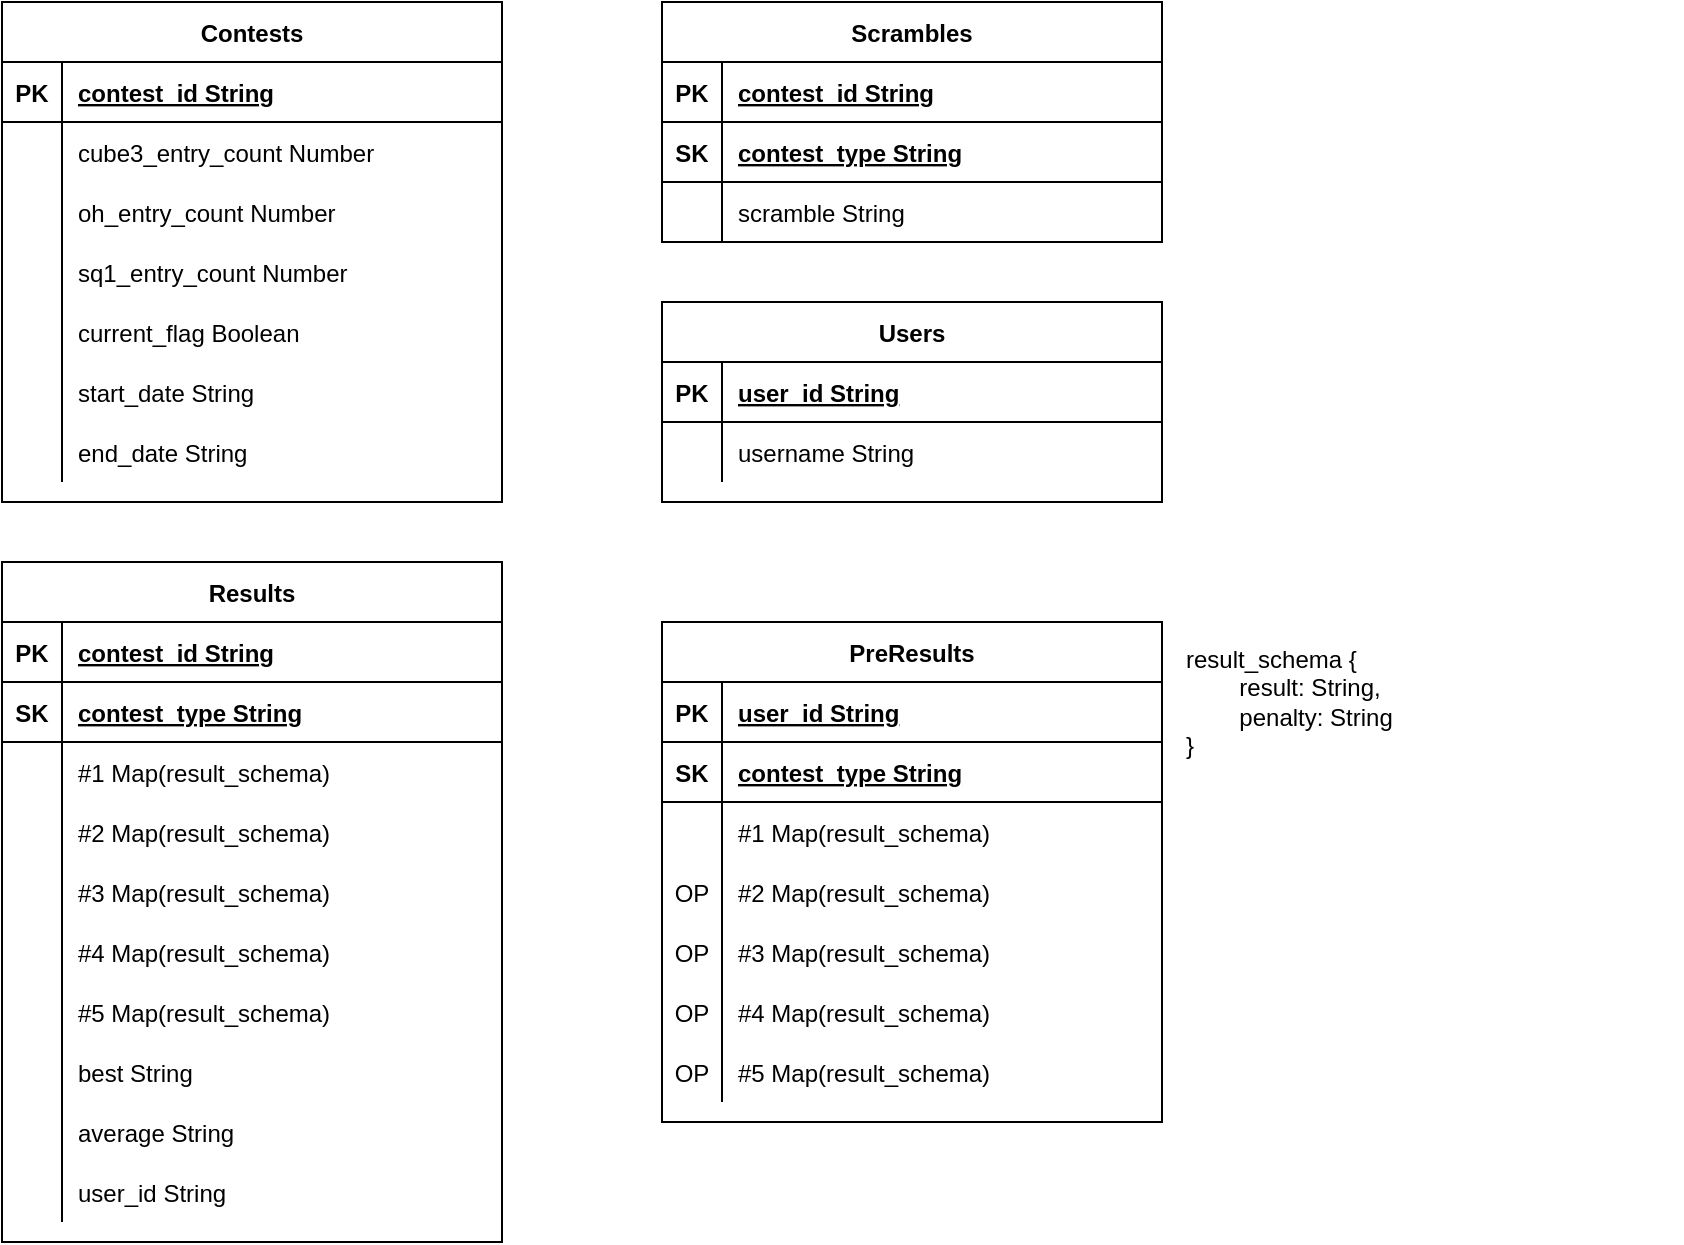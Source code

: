 <mxfile version="14.9.6" type="device"><diagram id="R2lEEEUBdFMjLlhIrx00" name="Page-1"><mxGraphModel dx="857" dy="642" grid="1" gridSize="10" guides="1" tooltips="1" connect="1" arrows="1" fold="1" page="1" pageScale="1" pageWidth="850" pageHeight="1100" math="0" shadow="0" extFonts="Permanent Marker^https://fonts.googleapis.com/css?family=Permanent+Marker"><root><mxCell id="0"/><mxCell id="1" parent="0"/><mxCell id="C-vyLk0tnHw3VtMMgP7b-2" value="Scrambles" style="shape=table;startSize=30;container=1;collapsible=1;childLayout=tableLayout;fixedRows=1;rowLines=0;fontStyle=1;align=center;resizeLast=1;" parent="1" vertex="1"><mxGeometry x="450" y="120" width="250" height="120" as="geometry"/></mxCell><mxCell id="C-vyLk0tnHw3VtMMgP7b-3" value="" style="shape=partialRectangle;collapsible=0;dropTarget=0;pointerEvents=0;fillColor=none;points=[[0,0.5],[1,0.5]];portConstraint=eastwest;top=0;left=0;right=0;bottom=1;" parent="C-vyLk0tnHw3VtMMgP7b-2" vertex="1"><mxGeometry y="30" width="250" height="30" as="geometry"/></mxCell><mxCell id="C-vyLk0tnHw3VtMMgP7b-4" value="PK" style="shape=partialRectangle;overflow=hidden;connectable=0;fillColor=none;top=0;left=0;bottom=0;right=0;fontStyle=1;" parent="C-vyLk0tnHw3VtMMgP7b-3" vertex="1"><mxGeometry width="30" height="30" as="geometry"/></mxCell><mxCell id="C-vyLk0tnHw3VtMMgP7b-5" value="contest_id String" style="shape=partialRectangle;overflow=hidden;connectable=0;fillColor=none;top=0;left=0;bottom=0;right=0;align=left;spacingLeft=6;fontStyle=5;" parent="C-vyLk0tnHw3VtMMgP7b-3" vertex="1"><mxGeometry x="30" width="220" height="30" as="geometry"/></mxCell><mxCell id="5F1so2sVHpjkK_AZKTsR-31" value="" style="shape=partialRectangle;collapsible=0;dropTarget=0;pointerEvents=0;fillColor=none;points=[[0,0.5],[1,0.5]];portConstraint=eastwest;top=0;left=0;right=0;bottom=1;" vertex="1" parent="C-vyLk0tnHw3VtMMgP7b-2"><mxGeometry y="60" width="250" height="30" as="geometry"/></mxCell><mxCell id="5F1so2sVHpjkK_AZKTsR-32" value="SK" style="shape=partialRectangle;overflow=hidden;connectable=0;fillColor=none;top=0;left=0;bottom=0;right=0;fontStyle=1;" vertex="1" parent="5F1so2sVHpjkK_AZKTsR-31"><mxGeometry width="30" height="30" as="geometry"/></mxCell><mxCell id="5F1so2sVHpjkK_AZKTsR-33" value="contest_type String" style="shape=partialRectangle;overflow=hidden;connectable=0;fillColor=none;top=0;left=0;bottom=0;right=0;align=left;spacingLeft=6;fontStyle=5;" vertex="1" parent="5F1so2sVHpjkK_AZKTsR-31"><mxGeometry x="30" width="220" height="30" as="geometry"/></mxCell><mxCell id="C-vyLk0tnHw3VtMMgP7b-6" value="" style="shape=partialRectangle;collapsible=0;dropTarget=0;pointerEvents=0;fillColor=none;points=[[0,0.5],[1,0.5]];portConstraint=eastwest;top=0;left=0;right=0;bottom=0;" parent="C-vyLk0tnHw3VtMMgP7b-2" vertex="1"><mxGeometry y="90" width="250" height="30" as="geometry"/></mxCell><mxCell id="C-vyLk0tnHw3VtMMgP7b-7" value="" style="shape=partialRectangle;overflow=hidden;connectable=0;fillColor=none;top=0;left=0;bottom=0;right=0;" parent="C-vyLk0tnHw3VtMMgP7b-6" vertex="1"><mxGeometry width="30" height="30" as="geometry"/></mxCell><mxCell id="C-vyLk0tnHw3VtMMgP7b-8" value="scramble String" style="shape=partialRectangle;overflow=hidden;connectable=0;fillColor=none;top=0;left=0;bottom=0;right=0;align=left;spacingLeft=6;" parent="C-vyLk0tnHw3VtMMgP7b-6" vertex="1"><mxGeometry x="30" width="220" height="30" as="geometry"/></mxCell><mxCell id="C-vyLk0tnHw3VtMMgP7b-13" value="Users" style="shape=table;startSize=30;container=1;collapsible=1;childLayout=tableLayout;fixedRows=1;rowLines=0;fontStyle=1;align=center;resizeLast=1;" parent="1" vertex="1"><mxGeometry x="450" y="270" width="250" height="100" as="geometry"/></mxCell><mxCell id="C-vyLk0tnHw3VtMMgP7b-14" value="" style="shape=partialRectangle;collapsible=0;dropTarget=0;pointerEvents=0;fillColor=none;points=[[0,0.5],[1,0.5]];portConstraint=eastwest;top=0;left=0;right=0;bottom=1;" parent="C-vyLk0tnHw3VtMMgP7b-13" vertex="1"><mxGeometry y="30" width="250" height="30" as="geometry"/></mxCell><mxCell id="C-vyLk0tnHw3VtMMgP7b-15" value="PK" style="shape=partialRectangle;overflow=hidden;connectable=0;fillColor=none;top=0;left=0;bottom=0;right=0;fontStyle=1;" parent="C-vyLk0tnHw3VtMMgP7b-14" vertex="1"><mxGeometry width="30" height="30" as="geometry"/></mxCell><mxCell id="C-vyLk0tnHw3VtMMgP7b-16" value="user_id String" style="shape=partialRectangle;overflow=hidden;connectable=0;fillColor=none;top=0;left=0;bottom=0;right=0;align=left;spacingLeft=6;fontStyle=5;" parent="C-vyLk0tnHw3VtMMgP7b-14" vertex="1"><mxGeometry x="30" width="220" height="30" as="geometry"/></mxCell><mxCell id="C-vyLk0tnHw3VtMMgP7b-17" value="" style="shape=partialRectangle;collapsible=0;dropTarget=0;pointerEvents=0;fillColor=none;points=[[0,0.5],[1,0.5]];portConstraint=eastwest;top=0;left=0;right=0;bottom=0;" parent="C-vyLk0tnHw3VtMMgP7b-13" vertex="1"><mxGeometry y="60" width="250" height="30" as="geometry"/></mxCell><mxCell id="C-vyLk0tnHw3VtMMgP7b-18" value="" style="shape=partialRectangle;overflow=hidden;connectable=0;fillColor=none;top=0;left=0;bottom=0;right=0;" parent="C-vyLk0tnHw3VtMMgP7b-17" vertex="1"><mxGeometry width="30" height="30" as="geometry"/></mxCell><mxCell id="C-vyLk0tnHw3VtMMgP7b-19" value="username String" style="shape=partialRectangle;overflow=hidden;connectable=0;fillColor=none;top=0;left=0;bottom=0;right=0;align=left;spacingLeft=6;" parent="C-vyLk0tnHw3VtMMgP7b-17" vertex="1"><mxGeometry x="30" width="220" height="30" as="geometry"/></mxCell><mxCell id="C-vyLk0tnHw3VtMMgP7b-23" value="Contests" style="shape=table;startSize=30;container=1;collapsible=1;childLayout=tableLayout;fixedRows=1;rowLines=0;fontStyle=1;align=center;resizeLast=1;" parent="1" vertex="1"><mxGeometry x="120" y="120" width="250" height="250" as="geometry"/></mxCell><mxCell id="C-vyLk0tnHw3VtMMgP7b-24" value="" style="shape=partialRectangle;collapsible=0;dropTarget=0;pointerEvents=0;fillColor=none;points=[[0,0.5],[1,0.5]];portConstraint=eastwest;top=0;left=0;right=0;bottom=1;" parent="C-vyLk0tnHw3VtMMgP7b-23" vertex="1"><mxGeometry y="30" width="250" height="30" as="geometry"/></mxCell><mxCell id="C-vyLk0tnHw3VtMMgP7b-25" value="PK" style="shape=partialRectangle;overflow=hidden;connectable=0;fillColor=none;top=0;left=0;bottom=0;right=0;fontStyle=1;" parent="C-vyLk0tnHw3VtMMgP7b-24" vertex="1"><mxGeometry width="30" height="30" as="geometry"/></mxCell><mxCell id="C-vyLk0tnHw3VtMMgP7b-26" value="contest_id String" style="shape=partialRectangle;overflow=hidden;connectable=0;fillColor=none;top=0;left=0;bottom=0;right=0;align=left;spacingLeft=6;fontStyle=5;" parent="C-vyLk0tnHw3VtMMgP7b-24" vertex="1"><mxGeometry x="30" width="220" height="30" as="geometry"/></mxCell><mxCell id="C-vyLk0tnHw3VtMMgP7b-27" value="" style="shape=partialRectangle;collapsible=0;dropTarget=0;pointerEvents=0;fillColor=none;points=[[0,0.5],[1,0.5]];portConstraint=eastwest;top=0;left=0;right=0;bottom=0;" parent="C-vyLk0tnHw3VtMMgP7b-23" vertex="1"><mxGeometry y="60" width="250" height="30" as="geometry"/></mxCell><mxCell id="C-vyLk0tnHw3VtMMgP7b-28" value="" style="shape=partialRectangle;overflow=hidden;connectable=0;fillColor=none;top=0;left=0;bottom=0;right=0;" parent="C-vyLk0tnHw3VtMMgP7b-27" vertex="1"><mxGeometry width="30" height="30" as="geometry"/></mxCell><mxCell id="C-vyLk0tnHw3VtMMgP7b-29" value="cube3_entry_count Number" style="shape=partialRectangle;overflow=hidden;connectable=0;fillColor=none;top=0;left=0;bottom=0;right=0;align=left;spacingLeft=6;" parent="C-vyLk0tnHw3VtMMgP7b-27" vertex="1"><mxGeometry x="30" width="220" height="30" as="geometry"/></mxCell><mxCell id="5F1so2sVHpjkK_AZKTsR-3" value="" style="shape=partialRectangle;collapsible=0;dropTarget=0;pointerEvents=0;fillColor=none;points=[[0,0.5],[1,0.5]];portConstraint=eastwest;top=0;left=0;right=0;bottom=0;" vertex="1" parent="C-vyLk0tnHw3VtMMgP7b-23"><mxGeometry y="90" width="250" height="30" as="geometry"/></mxCell><mxCell id="5F1so2sVHpjkK_AZKTsR-4" value="" style="shape=partialRectangle;overflow=hidden;connectable=0;fillColor=none;top=0;left=0;bottom=0;right=0;" vertex="1" parent="5F1so2sVHpjkK_AZKTsR-3"><mxGeometry width="30" height="30" as="geometry"/></mxCell><mxCell id="5F1so2sVHpjkK_AZKTsR-5" value="oh_entry_count Number" style="shape=partialRectangle;overflow=hidden;connectable=0;fillColor=none;top=0;left=0;bottom=0;right=0;align=left;spacingLeft=6;" vertex="1" parent="5F1so2sVHpjkK_AZKTsR-3"><mxGeometry x="30" width="220" height="30" as="geometry"/></mxCell><mxCell id="5F1so2sVHpjkK_AZKTsR-6" value="" style="shape=partialRectangle;collapsible=0;dropTarget=0;pointerEvents=0;fillColor=none;points=[[0,0.5],[1,0.5]];portConstraint=eastwest;top=0;left=0;right=0;bottom=0;" vertex="1" parent="C-vyLk0tnHw3VtMMgP7b-23"><mxGeometry y="120" width="250" height="30" as="geometry"/></mxCell><mxCell id="5F1so2sVHpjkK_AZKTsR-7" value="" style="shape=partialRectangle;overflow=hidden;connectable=0;fillColor=none;top=0;left=0;bottom=0;right=0;" vertex="1" parent="5F1so2sVHpjkK_AZKTsR-6"><mxGeometry width="30" height="30" as="geometry"/></mxCell><mxCell id="5F1so2sVHpjkK_AZKTsR-8" value="sq1_entry_count Number" style="shape=partialRectangle;overflow=hidden;connectable=0;fillColor=none;top=0;left=0;bottom=0;right=0;align=left;spacingLeft=6;" vertex="1" parent="5F1so2sVHpjkK_AZKTsR-6"><mxGeometry x="30" width="220" height="30" as="geometry"/></mxCell><mxCell id="5F1so2sVHpjkK_AZKTsR-9" value="" style="shape=partialRectangle;collapsible=0;dropTarget=0;pointerEvents=0;fillColor=none;points=[[0,0.5],[1,0.5]];portConstraint=eastwest;top=0;left=0;right=0;bottom=0;" vertex="1" parent="C-vyLk0tnHw3VtMMgP7b-23"><mxGeometry y="150" width="250" height="30" as="geometry"/></mxCell><mxCell id="5F1so2sVHpjkK_AZKTsR-10" value="" style="shape=partialRectangle;overflow=hidden;connectable=0;fillColor=none;top=0;left=0;bottom=0;right=0;" vertex="1" parent="5F1so2sVHpjkK_AZKTsR-9"><mxGeometry width="30" height="30" as="geometry"/></mxCell><mxCell id="5F1so2sVHpjkK_AZKTsR-11" value="current_flag Boolean" style="shape=partialRectangle;overflow=hidden;connectable=0;fillColor=none;top=0;left=0;bottom=0;right=0;align=left;spacingLeft=6;" vertex="1" parent="5F1so2sVHpjkK_AZKTsR-9"><mxGeometry x="30" width="220" height="30" as="geometry"/></mxCell><mxCell id="5F1so2sVHpjkK_AZKTsR-12" value="" style="shape=partialRectangle;collapsible=0;dropTarget=0;pointerEvents=0;fillColor=none;points=[[0,0.5],[1,0.5]];portConstraint=eastwest;top=0;left=0;right=0;bottom=0;" vertex="1" parent="C-vyLk0tnHw3VtMMgP7b-23"><mxGeometry y="180" width="250" height="30" as="geometry"/></mxCell><mxCell id="5F1so2sVHpjkK_AZKTsR-13" value="" style="shape=partialRectangle;overflow=hidden;connectable=0;fillColor=none;top=0;left=0;bottom=0;right=0;" vertex="1" parent="5F1so2sVHpjkK_AZKTsR-12"><mxGeometry width="30" height="30" as="geometry"/></mxCell><mxCell id="5F1so2sVHpjkK_AZKTsR-14" value="start_date String" style="shape=partialRectangle;overflow=hidden;connectable=0;fillColor=none;top=0;left=0;bottom=0;right=0;align=left;spacingLeft=6;" vertex="1" parent="5F1so2sVHpjkK_AZKTsR-12"><mxGeometry x="30" width="220" height="30" as="geometry"/></mxCell><mxCell id="5F1so2sVHpjkK_AZKTsR-15" value="" style="shape=partialRectangle;collapsible=0;dropTarget=0;pointerEvents=0;fillColor=none;points=[[0,0.5],[1,0.5]];portConstraint=eastwest;top=0;left=0;right=0;bottom=0;" vertex="1" parent="C-vyLk0tnHw3VtMMgP7b-23"><mxGeometry y="210" width="250" height="30" as="geometry"/></mxCell><mxCell id="5F1so2sVHpjkK_AZKTsR-16" value="" style="shape=partialRectangle;overflow=hidden;connectable=0;fillColor=none;top=0;left=0;bottom=0;right=0;" vertex="1" parent="5F1so2sVHpjkK_AZKTsR-15"><mxGeometry width="30" height="30" as="geometry"/></mxCell><mxCell id="5F1so2sVHpjkK_AZKTsR-17" value="end_date String" style="shape=partialRectangle;overflow=hidden;connectable=0;fillColor=none;top=0;left=0;bottom=0;right=0;align=left;spacingLeft=6;" vertex="1" parent="5F1so2sVHpjkK_AZKTsR-15"><mxGeometry x="30" width="220" height="30" as="geometry"/></mxCell><mxCell id="5F1so2sVHpjkK_AZKTsR-37" value="PreResults" style="shape=table;startSize=30;container=1;collapsible=1;childLayout=tableLayout;fixedRows=1;rowLines=0;fontStyle=1;align=center;resizeLast=1;" vertex="1" parent="1"><mxGeometry x="450" y="430" width="250" height="250" as="geometry"/></mxCell><mxCell id="5F1so2sVHpjkK_AZKTsR-38" value="" style="shape=partialRectangle;collapsible=0;dropTarget=0;pointerEvents=0;fillColor=none;points=[[0,0.5],[1,0.5]];portConstraint=eastwest;top=0;left=0;right=0;bottom=1;" vertex="1" parent="5F1so2sVHpjkK_AZKTsR-37"><mxGeometry y="30" width="250" height="30" as="geometry"/></mxCell><mxCell id="5F1so2sVHpjkK_AZKTsR-39" value="PK" style="shape=partialRectangle;overflow=hidden;connectable=0;fillColor=none;top=0;left=0;bottom=0;right=0;fontStyle=1;" vertex="1" parent="5F1so2sVHpjkK_AZKTsR-38"><mxGeometry width="30" height="30" as="geometry"/></mxCell><mxCell id="5F1so2sVHpjkK_AZKTsR-40" value="user_id String" style="shape=partialRectangle;overflow=hidden;connectable=0;fillColor=none;top=0;left=0;bottom=0;right=0;align=left;spacingLeft=6;fontStyle=5;" vertex="1" parent="5F1so2sVHpjkK_AZKTsR-38"><mxGeometry x="30" width="220" height="30" as="geometry"/></mxCell><mxCell id="5F1so2sVHpjkK_AZKTsR-47" value="" style="shape=partialRectangle;collapsible=0;dropTarget=0;pointerEvents=0;fillColor=none;points=[[0,0.5],[1,0.5]];portConstraint=eastwest;top=0;left=0;right=0;bottom=1;" vertex="1" parent="5F1so2sVHpjkK_AZKTsR-37"><mxGeometry y="60" width="250" height="30" as="geometry"/></mxCell><mxCell id="5F1so2sVHpjkK_AZKTsR-48" value="SK" style="shape=partialRectangle;overflow=hidden;connectable=0;fillColor=none;top=0;left=0;bottom=0;right=0;fontStyle=1;" vertex="1" parent="5F1so2sVHpjkK_AZKTsR-47"><mxGeometry width="30" height="30" as="geometry"/></mxCell><mxCell id="5F1so2sVHpjkK_AZKTsR-49" value="contest_type String" style="shape=partialRectangle;overflow=hidden;connectable=0;fillColor=none;top=0;left=0;bottom=0;right=0;align=left;spacingLeft=6;fontStyle=5;" vertex="1" parent="5F1so2sVHpjkK_AZKTsR-47"><mxGeometry x="30" width="220" height="30" as="geometry"/></mxCell><mxCell id="5F1so2sVHpjkK_AZKTsR-41" value="" style="shape=partialRectangle;collapsible=0;dropTarget=0;pointerEvents=0;fillColor=none;points=[[0,0.5],[1,0.5]];portConstraint=eastwest;top=0;left=0;right=0;bottom=0;" vertex="1" parent="5F1so2sVHpjkK_AZKTsR-37"><mxGeometry y="90" width="250" height="30" as="geometry"/></mxCell><mxCell id="5F1so2sVHpjkK_AZKTsR-42" value="" style="shape=partialRectangle;overflow=hidden;connectable=0;fillColor=none;top=0;left=0;bottom=0;right=0;" vertex="1" parent="5F1so2sVHpjkK_AZKTsR-41"><mxGeometry width="30" height="30" as="geometry"/></mxCell><mxCell id="5F1so2sVHpjkK_AZKTsR-43" value="#1 Map(result_schema)" style="shape=partialRectangle;overflow=hidden;connectable=0;fillColor=none;top=0;left=0;bottom=0;right=0;align=left;spacingLeft=6;" vertex="1" parent="5F1so2sVHpjkK_AZKTsR-41"><mxGeometry x="30" width="220" height="30" as="geometry"/></mxCell><mxCell id="5F1so2sVHpjkK_AZKTsR-44" value="" style="shape=partialRectangle;collapsible=0;dropTarget=0;pointerEvents=0;fillColor=none;points=[[0,0.5],[1,0.5]];portConstraint=eastwest;top=0;left=0;right=0;bottom=0;" vertex="1" parent="5F1so2sVHpjkK_AZKTsR-37"><mxGeometry y="120" width="250" height="30" as="geometry"/></mxCell><mxCell id="5F1so2sVHpjkK_AZKTsR-45" value="OP" style="shape=partialRectangle;overflow=hidden;connectable=0;fillColor=none;top=0;left=0;bottom=0;right=0;" vertex="1" parent="5F1so2sVHpjkK_AZKTsR-44"><mxGeometry width="30" height="30" as="geometry"/></mxCell><mxCell id="5F1so2sVHpjkK_AZKTsR-46" value="#2 Map(result_schema)" style="shape=partialRectangle;overflow=hidden;connectable=0;fillColor=none;top=0;left=0;bottom=0;right=0;align=left;spacingLeft=6;" vertex="1" parent="5F1so2sVHpjkK_AZKTsR-44"><mxGeometry x="30" width="220" height="30" as="geometry"/></mxCell><mxCell id="5F1so2sVHpjkK_AZKTsR-51" value="" style="shape=partialRectangle;collapsible=0;dropTarget=0;pointerEvents=0;fillColor=none;points=[[0,0.5],[1,0.5]];portConstraint=eastwest;top=0;left=0;right=0;bottom=0;" vertex="1" parent="5F1so2sVHpjkK_AZKTsR-37"><mxGeometry y="150" width="250" height="30" as="geometry"/></mxCell><mxCell id="5F1so2sVHpjkK_AZKTsR-52" value="OP" style="shape=partialRectangle;overflow=hidden;connectable=0;fillColor=none;top=0;left=0;bottom=0;right=0;" vertex="1" parent="5F1so2sVHpjkK_AZKTsR-51"><mxGeometry width="30" height="30" as="geometry"/></mxCell><mxCell id="5F1so2sVHpjkK_AZKTsR-53" value="#3 Map(result_schema)" style="shape=partialRectangle;overflow=hidden;connectable=0;fillColor=none;top=0;left=0;bottom=0;right=0;align=left;spacingLeft=6;" vertex="1" parent="5F1so2sVHpjkK_AZKTsR-51"><mxGeometry x="30" width="220" height="30" as="geometry"/></mxCell><mxCell id="5F1so2sVHpjkK_AZKTsR-54" value="" style="shape=partialRectangle;collapsible=0;dropTarget=0;pointerEvents=0;fillColor=none;points=[[0,0.5],[1,0.5]];portConstraint=eastwest;top=0;left=0;right=0;bottom=0;" vertex="1" parent="5F1so2sVHpjkK_AZKTsR-37"><mxGeometry y="180" width="250" height="30" as="geometry"/></mxCell><mxCell id="5F1so2sVHpjkK_AZKTsR-55" value="OP" style="shape=partialRectangle;overflow=hidden;connectable=0;fillColor=none;top=0;left=0;bottom=0;right=0;" vertex="1" parent="5F1so2sVHpjkK_AZKTsR-54"><mxGeometry width="30" height="30" as="geometry"/></mxCell><mxCell id="5F1so2sVHpjkK_AZKTsR-56" value="#4 Map(result_schema)" style="shape=partialRectangle;overflow=hidden;connectable=0;fillColor=none;top=0;left=0;bottom=0;right=0;align=left;spacingLeft=6;" vertex="1" parent="5F1so2sVHpjkK_AZKTsR-54"><mxGeometry x="30" width="220" height="30" as="geometry"/></mxCell><mxCell id="5F1so2sVHpjkK_AZKTsR-57" value="" style="shape=partialRectangle;collapsible=0;dropTarget=0;pointerEvents=0;fillColor=none;points=[[0,0.5],[1,0.5]];portConstraint=eastwest;top=0;left=0;right=0;bottom=0;" vertex="1" parent="5F1so2sVHpjkK_AZKTsR-37"><mxGeometry y="210" width="250" height="30" as="geometry"/></mxCell><mxCell id="5F1so2sVHpjkK_AZKTsR-58" value="OP" style="shape=partialRectangle;overflow=hidden;connectable=0;fillColor=none;top=0;left=0;bottom=0;right=0;" vertex="1" parent="5F1so2sVHpjkK_AZKTsR-57"><mxGeometry width="30" height="30" as="geometry"/></mxCell><mxCell id="5F1so2sVHpjkK_AZKTsR-59" value="#5 Map(result_schema)" style="shape=partialRectangle;overflow=hidden;connectable=0;fillColor=none;top=0;left=0;bottom=0;right=0;align=left;spacingLeft=6;" vertex="1" parent="5F1so2sVHpjkK_AZKTsR-57"><mxGeometry x="30" width="220" height="30" as="geometry"/></mxCell><mxCell id="5F1so2sVHpjkK_AZKTsR-50" value="result_schema {&lt;br&gt;&lt;span style=&quot;white-space: pre&quot;&gt;&#9;&lt;/span&gt;result: String,&lt;br&gt;&lt;span style=&quot;white-space: pre&quot;&gt;&#9;&lt;/span&gt;penalty: String&lt;br&gt;}" style="text;html=1;strokeColor=none;fillColor=none;align=left;verticalAlign=middle;whiteSpace=wrap;rounded=0;" vertex="1" parent="1"><mxGeometry x="710" y="430" width="250" height="80" as="geometry"/></mxCell><mxCell id="5F1so2sVHpjkK_AZKTsR-60" value="Results" style="shape=table;startSize=30;container=1;collapsible=1;childLayout=tableLayout;fixedRows=1;rowLines=0;fontStyle=1;align=center;resizeLast=1;" vertex="1" parent="1"><mxGeometry x="120" y="400" width="250" height="340" as="geometry"/></mxCell><mxCell id="5F1so2sVHpjkK_AZKTsR-61" value="" style="shape=partialRectangle;collapsible=0;dropTarget=0;pointerEvents=0;fillColor=none;points=[[0,0.5],[1,0.5]];portConstraint=eastwest;top=0;left=0;right=0;bottom=1;" vertex="1" parent="5F1so2sVHpjkK_AZKTsR-60"><mxGeometry y="30" width="250" height="30" as="geometry"/></mxCell><mxCell id="5F1so2sVHpjkK_AZKTsR-62" value="PK" style="shape=partialRectangle;overflow=hidden;connectable=0;fillColor=none;top=0;left=0;bottom=0;right=0;fontStyle=1;" vertex="1" parent="5F1so2sVHpjkK_AZKTsR-61"><mxGeometry width="30" height="30" as="geometry"/></mxCell><mxCell id="5F1so2sVHpjkK_AZKTsR-63" value="contest_id String" style="shape=partialRectangle;overflow=hidden;connectable=0;fillColor=none;top=0;left=0;bottom=0;right=0;align=left;spacingLeft=6;fontStyle=5;" vertex="1" parent="5F1so2sVHpjkK_AZKTsR-61"><mxGeometry x="30" width="220" height="30" as="geometry"/></mxCell><mxCell id="5F1so2sVHpjkK_AZKTsR-64" value="" style="shape=partialRectangle;collapsible=0;dropTarget=0;pointerEvents=0;fillColor=none;points=[[0,0.5],[1,0.5]];portConstraint=eastwest;top=0;left=0;right=0;bottom=1;" vertex="1" parent="5F1so2sVHpjkK_AZKTsR-60"><mxGeometry y="60" width="250" height="30" as="geometry"/></mxCell><mxCell id="5F1so2sVHpjkK_AZKTsR-65" value="SK" style="shape=partialRectangle;overflow=hidden;connectable=0;fillColor=none;top=0;left=0;bottom=0;right=0;fontStyle=1;" vertex="1" parent="5F1so2sVHpjkK_AZKTsR-64"><mxGeometry width="30" height="30" as="geometry"/></mxCell><mxCell id="5F1so2sVHpjkK_AZKTsR-66" value="contest_type String" style="shape=partialRectangle;overflow=hidden;connectable=0;fillColor=none;top=0;left=0;bottom=0;right=0;align=left;spacingLeft=6;fontStyle=5;" vertex="1" parent="5F1so2sVHpjkK_AZKTsR-64"><mxGeometry x="30" width="220" height="30" as="geometry"/></mxCell><mxCell id="5F1so2sVHpjkK_AZKTsR-67" value="" style="shape=partialRectangle;collapsible=0;dropTarget=0;pointerEvents=0;fillColor=none;points=[[0,0.5],[1,0.5]];portConstraint=eastwest;top=0;left=0;right=0;bottom=0;" vertex="1" parent="5F1so2sVHpjkK_AZKTsR-60"><mxGeometry y="90" width="250" height="30" as="geometry"/></mxCell><mxCell id="5F1so2sVHpjkK_AZKTsR-68" value="" style="shape=partialRectangle;overflow=hidden;connectable=0;fillColor=none;top=0;left=0;bottom=0;right=0;" vertex="1" parent="5F1so2sVHpjkK_AZKTsR-67"><mxGeometry width="30" height="30" as="geometry"/></mxCell><mxCell id="5F1so2sVHpjkK_AZKTsR-69" value="#1 Map(result_schema)" style="shape=partialRectangle;overflow=hidden;connectable=0;fillColor=none;top=0;left=0;bottom=0;right=0;align=left;spacingLeft=6;" vertex="1" parent="5F1so2sVHpjkK_AZKTsR-67"><mxGeometry x="30" width="220" height="30" as="geometry"/></mxCell><mxCell id="5F1so2sVHpjkK_AZKTsR-70" value="" style="shape=partialRectangle;collapsible=0;dropTarget=0;pointerEvents=0;fillColor=none;points=[[0,0.5],[1,0.5]];portConstraint=eastwest;top=0;left=0;right=0;bottom=0;" vertex="1" parent="5F1so2sVHpjkK_AZKTsR-60"><mxGeometry y="120" width="250" height="30" as="geometry"/></mxCell><mxCell id="5F1so2sVHpjkK_AZKTsR-71" value="" style="shape=partialRectangle;overflow=hidden;connectable=0;fillColor=none;top=0;left=0;bottom=0;right=0;" vertex="1" parent="5F1so2sVHpjkK_AZKTsR-70"><mxGeometry width="30" height="30" as="geometry"/></mxCell><mxCell id="5F1so2sVHpjkK_AZKTsR-72" value="#2 Map(result_schema)" style="shape=partialRectangle;overflow=hidden;connectable=0;fillColor=none;top=0;left=0;bottom=0;right=0;align=left;spacingLeft=6;" vertex="1" parent="5F1so2sVHpjkK_AZKTsR-70"><mxGeometry x="30" width="220" height="30" as="geometry"/></mxCell><mxCell id="5F1so2sVHpjkK_AZKTsR-73" value="" style="shape=partialRectangle;collapsible=0;dropTarget=0;pointerEvents=0;fillColor=none;points=[[0,0.5],[1,0.5]];portConstraint=eastwest;top=0;left=0;right=0;bottom=0;" vertex="1" parent="5F1so2sVHpjkK_AZKTsR-60"><mxGeometry y="150" width="250" height="30" as="geometry"/></mxCell><mxCell id="5F1so2sVHpjkK_AZKTsR-74" value="" style="shape=partialRectangle;overflow=hidden;connectable=0;fillColor=none;top=0;left=0;bottom=0;right=0;" vertex="1" parent="5F1so2sVHpjkK_AZKTsR-73"><mxGeometry width="30" height="30" as="geometry"/></mxCell><mxCell id="5F1so2sVHpjkK_AZKTsR-75" value="#3 Map(result_schema)" style="shape=partialRectangle;overflow=hidden;connectable=0;fillColor=none;top=0;left=0;bottom=0;right=0;align=left;spacingLeft=6;" vertex="1" parent="5F1so2sVHpjkK_AZKTsR-73"><mxGeometry x="30" width="220" height="30" as="geometry"/></mxCell><mxCell id="5F1so2sVHpjkK_AZKTsR-76" value="" style="shape=partialRectangle;collapsible=0;dropTarget=0;pointerEvents=0;fillColor=none;points=[[0,0.5],[1,0.5]];portConstraint=eastwest;top=0;left=0;right=0;bottom=0;" vertex="1" parent="5F1so2sVHpjkK_AZKTsR-60"><mxGeometry y="180" width="250" height="30" as="geometry"/></mxCell><mxCell id="5F1so2sVHpjkK_AZKTsR-77" value="" style="shape=partialRectangle;overflow=hidden;connectable=0;fillColor=none;top=0;left=0;bottom=0;right=0;" vertex="1" parent="5F1so2sVHpjkK_AZKTsR-76"><mxGeometry width="30" height="30" as="geometry"/></mxCell><mxCell id="5F1so2sVHpjkK_AZKTsR-78" value="#4 Map(result_schema)" style="shape=partialRectangle;overflow=hidden;connectable=0;fillColor=none;top=0;left=0;bottom=0;right=0;align=left;spacingLeft=6;" vertex="1" parent="5F1so2sVHpjkK_AZKTsR-76"><mxGeometry x="30" width="220" height="30" as="geometry"/></mxCell><mxCell id="5F1so2sVHpjkK_AZKTsR-79" value="" style="shape=partialRectangle;collapsible=0;dropTarget=0;pointerEvents=0;fillColor=none;points=[[0,0.5],[1,0.5]];portConstraint=eastwest;top=0;left=0;right=0;bottom=0;" vertex="1" parent="5F1so2sVHpjkK_AZKTsR-60"><mxGeometry y="210" width="250" height="30" as="geometry"/></mxCell><mxCell id="5F1so2sVHpjkK_AZKTsR-80" value="" style="shape=partialRectangle;overflow=hidden;connectable=0;fillColor=none;top=0;left=0;bottom=0;right=0;" vertex="1" parent="5F1so2sVHpjkK_AZKTsR-79"><mxGeometry width="30" height="30" as="geometry"/></mxCell><mxCell id="5F1so2sVHpjkK_AZKTsR-81" value="#5 Map(result_schema)" style="shape=partialRectangle;overflow=hidden;connectable=0;fillColor=none;top=0;left=0;bottom=0;right=0;align=left;spacingLeft=6;" vertex="1" parent="5F1so2sVHpjkK_AZKTsR-79"><mxGeometry x="30" width="220" height="30" as="geometry"/></mxCell><mxCell id="5F1so2sVHpjkK_AZKTsR-82" value="" style="shape=partialRectangle;collapsible=0;dropTarget=0;pointerEvents=0;fillColor=none;points=[[0,0.5],[1,0.5]];portConstraint=eastwest;top=0;left=0;right=0;bottom=0;" vertex="1" parent="5F1so2sVHpjkK_AZKTsR-60"><mxGeometry y="240" width="250" height="30" as="geometry"/></mxCell><mxCell id="5F1so2sVHpjkK_AZKTsR-83" value="" style="shape=partialRectangle;overflow=hidden;connectable=0;fillColor=none;top=0;left=0;bottom=0;right=0;" vertex="1" parent="5F1so2sVHpjkK_AZKTsR-82"><mxGeometry width="30" height="30" as="geometry"/></mxCell><mxCell id="5F1so2sVHpjkK_AZKTsR-84" value="best String" style="shape=partialRectangle;overflow=hidden;connectable=0;fillColor=none;top=0;left=0;bottom=0;right=0;align=left;spacingLeft=6;" vertex="1" parent="5F1so2sVHpjkK_AZKTsR-82"><mxGeometry x="30" width="220" height="30" as="geometry"/></mxCell><mxCell id="5F1so2sVHpjkK_AZKTsR-85" value="" style="shape=partialRectangle;collapsible=0;dropTarget=0;pointerEvents=0;fillColor=none;points=[[0,0.5],[1,0.5]];portConstraint=eastwest;top=0;left=0;right=0;bottom=0;" vertex="1" parent="5F1so2sVHpjkK_AZKTsR-60"><mxGeometry y="270" width="250" height="30" as="geometry"/></mxCell><mxCell id="5F1so2sVHpjkK_AZKTsR-86" value="" style="shape=partialRectangle;overflow=hidden;connectable=0;fillColor=none;top=0;left=0;bottom=0;right=0;" vertex="1" parent="5F1so2sVHpjkK_AZKTsR-85"><mxGeometry width="30" height="30" as="geometry"/></mxCell><mxCell id="5F1so2sVHpjkK_AZKTsR-87" value="average String" style="shape=partialRectangle;overflow=hidden;connectable=0;fillColor=none;top=0;left=0;bottom=0;right=0;align=left;spacingLeft=6;" vertex="1" parent="5F1so2sVHpjkK_AZKTsR-85"><mxGeometry x="30" width="220" height="30" as="geometry"/></mxCell><mxCell id="5F1so2sVHpjkK_AZKTsR-88" value="" style="shape=partialRectangle;collapsible=0;dropTarget=0;pointerEvents=0;fillColor=none;points=[[0,0.5],[1,0.5]];portConstraint=eastwest;top=0;left=0;right=0;bottom=0;" vertex="1" parent="5F1so2sVHpjkK_AZKTsR-60"><mxGeometry y="300" width="250" height="30" as="geometry"/></mxCell><mxCell id="5F1so2sVHpjkK_AZKTsR-89" value="" style="shape=partialRectangle;overflow=hidden;connectable=0;fillColor=none;top=0;left=0;bottom=0;right=0;" vertex="1" parent="5F1so2sVHpjkK_AZKTsR-88"><mxGeometry width="30" height="30" as="geometry"/></mxCell><mxCell id="5F1so2sVHpjkK_AZKTsR-90" value="user_id String" style="shape=partialRectangle;overflow=hidden;connectable=0;fillColor=none;top=0;left=0;bottom=0;right=0;align=left;spacingLeft=6;" vertex="1" parent="5F1so2sVHpjkK_AZKTsR-88"><mxGeometry x="30" width="220" height="30" as="geometry"/></mxCell></root></mxGraphModel></diagram></mxfile>
